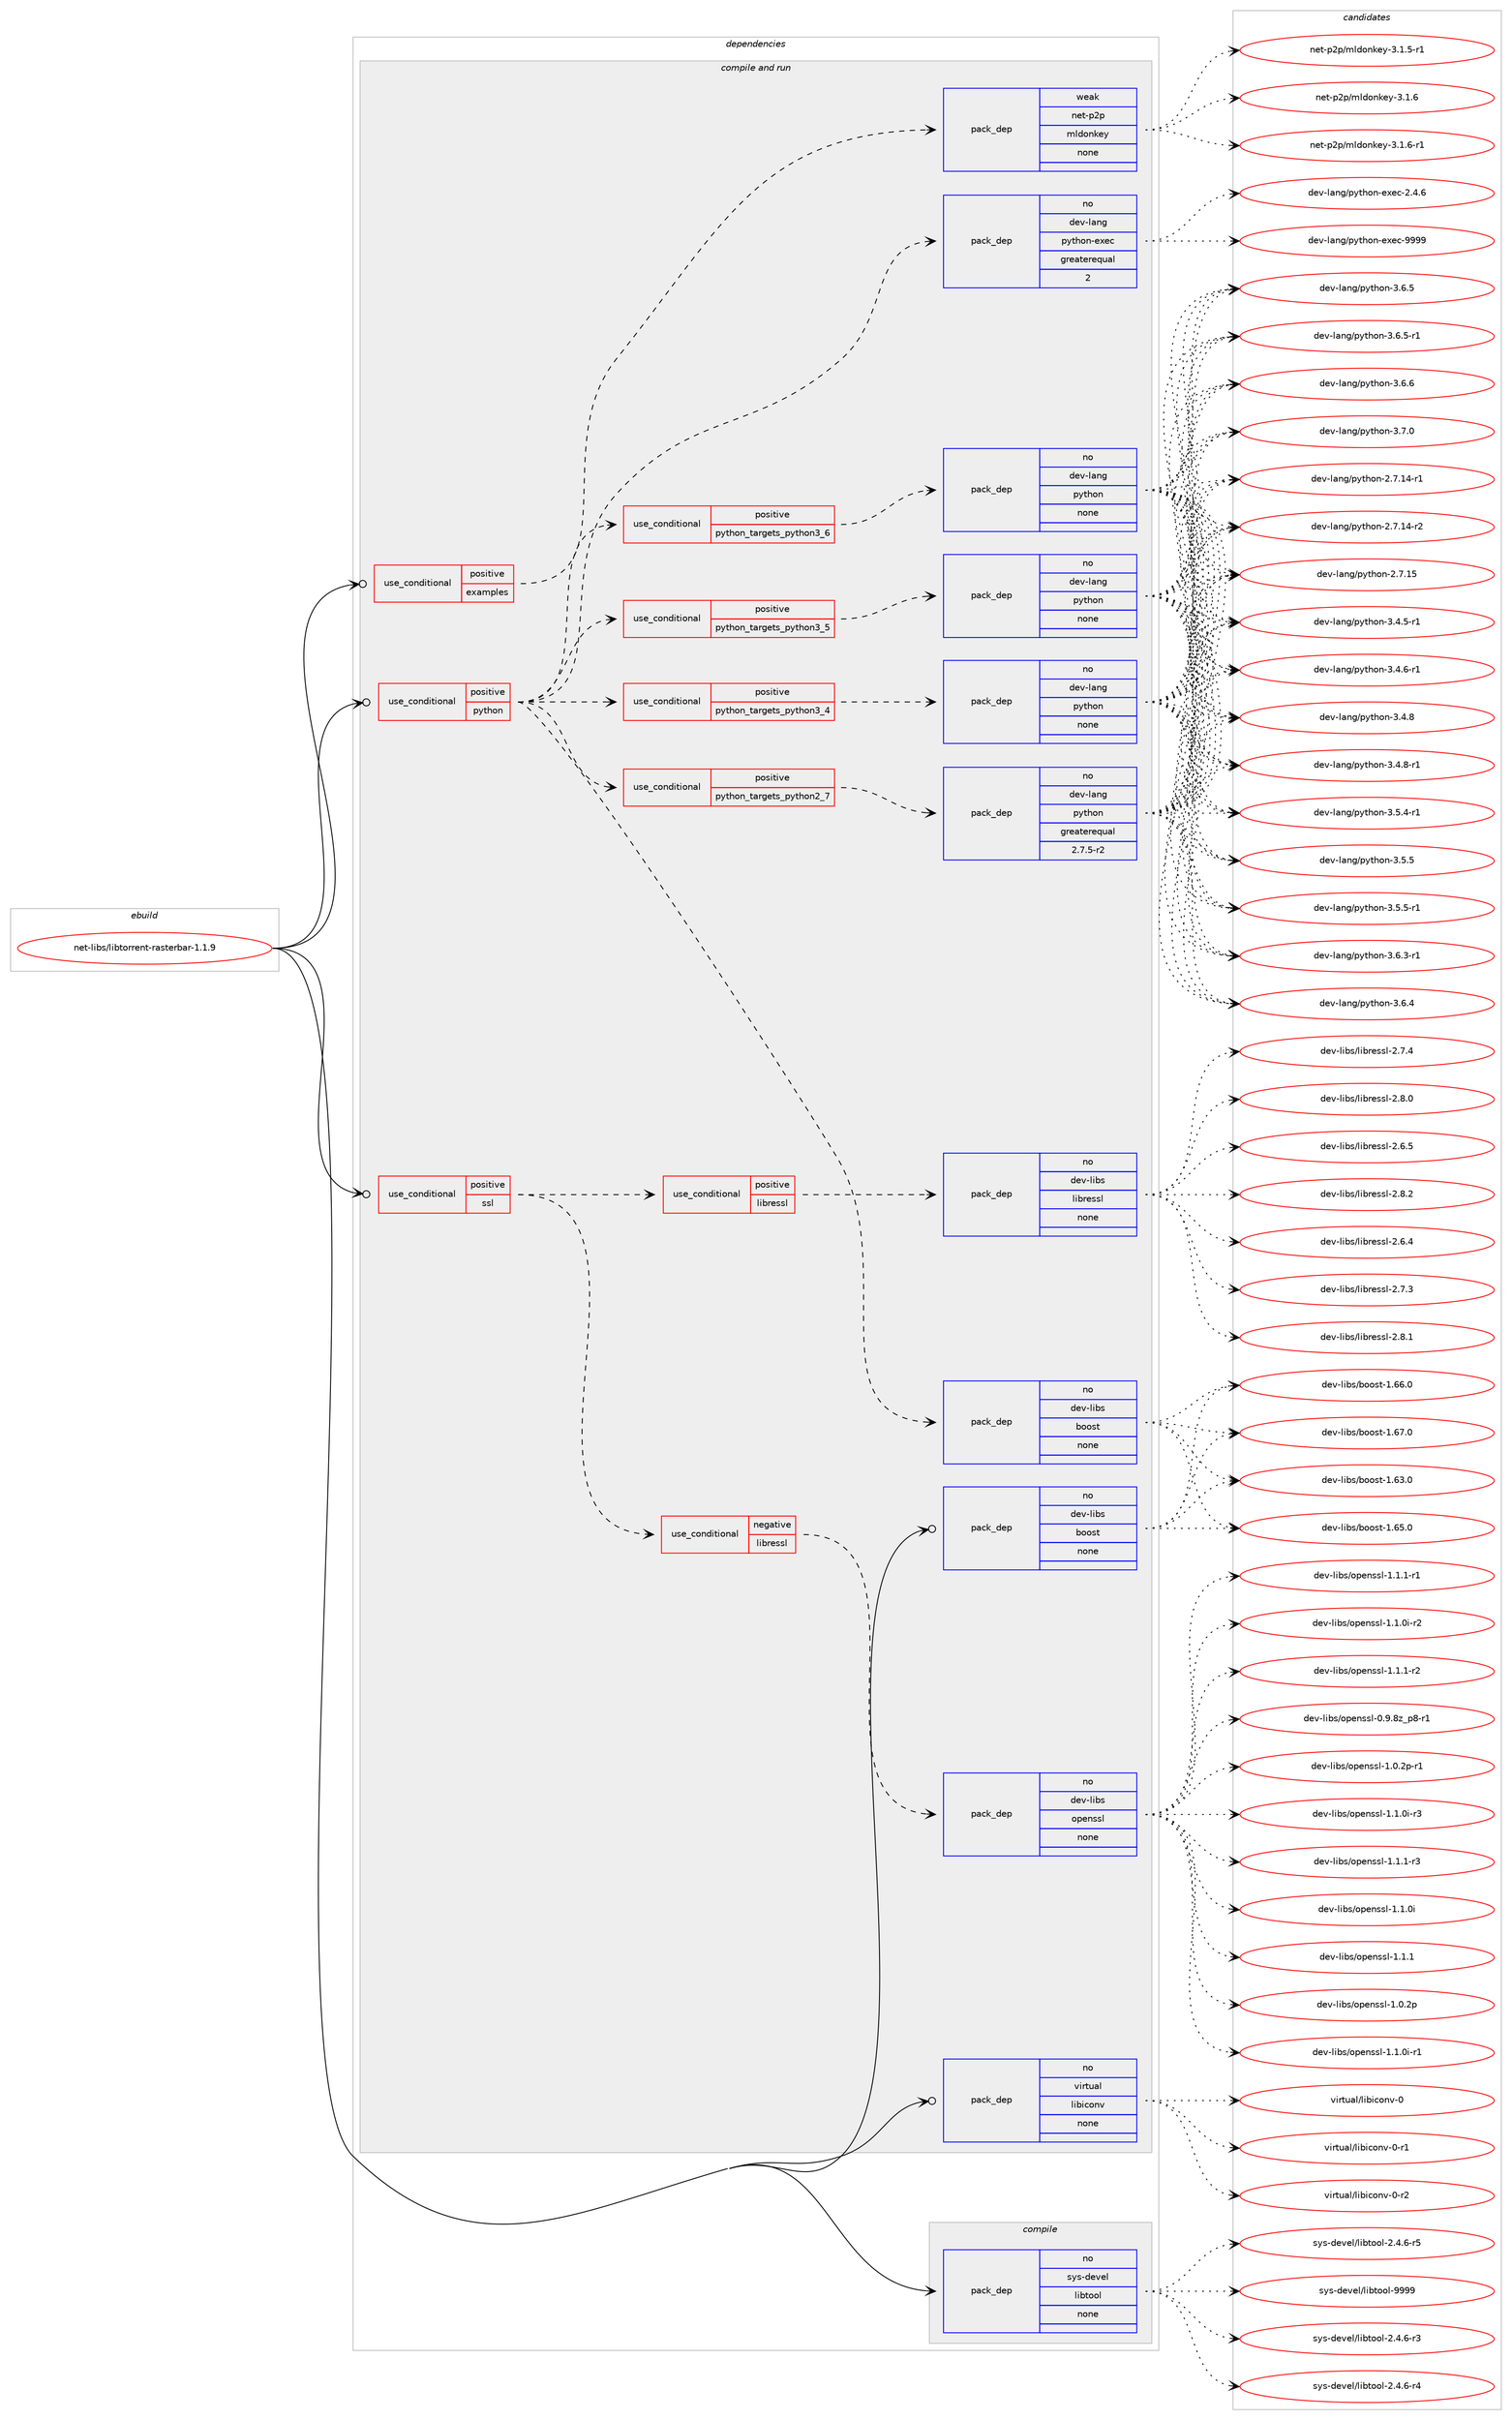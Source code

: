 digraph prolog {

# *************
# Graph options
# *************

newrank=true;
concentrate=true;
compound=true;
graph [rankdir=LR,fontname=Helvetica,fontsize=10,ranksep=1.5];#, ranksep=2.5, nodesep=0.2];
edge  [arrowhead=vee];
node  [fontname=Helvetica,fontsize=10];

# **********
# The ebuild
# **********

subgraph cluster_leftcol {
color=gray;
rank=same;
label=<<i>ebuild</i>>;
id [label="net-libs/libtorrent-rasterbar-1.1.9", color=red, width=4, href="../net-libs/libtorrent-rasterbar-1.1.9.svg"];
}

# ****************
# The dependencies
# ****************

subgraph cluster_midcol {
color=gray;
label=<<i>dependencies</i>>;
subgraph cluster_compile {
fillcolor="#eeeeee";
style=filled;
label=<<i>compile</i>>;
subgraph pack4410 {
dependency5369 [label=<<TABLE BORDER="0" CELLBORDER="1" CELLSPACING="0" CELLPADDING="4" WIDTH="220"><TR><TD ROWSPAN="6" CELLPADDING="30">pack_dep</TD></TR><TR><TD WIDTH="110">no</TD></TR><TR><TD>sys-devel</TD></TR><TR><TD>libtool</TD></TR><TR><TD>none</TD></TR><TR><TD></TD></TR></TABLE>>, shape=none, color=blue];
}
id:e -> dependency5369:w [weight=20,style="solid",arrowhead="vee"];
}
subgraph cluster_compileandrun {
fillcolor="#eeeeee";
style=filled;
label=<<i>compile and run</i>>;
subgraph cond824 {
dependency5370 [label=<<TABLE BORDER="0" CELLBORDER="1" CELLSPACING="0" CELLPADDING="4"><TR><TD ROWSPAN="3" CELLPADDING="10">use_conditional</TD></TR><TR><TD>positive</TD></TR><TR><TD>examples</TD></TR></TABLE>>, shape=none, color=red];
subgraph pack4411 {
dependency5371 [label=<<TABLE BORDER="0" CELLBORDER="1" CELLSPACING="0" CELLPADDING="4" WIDTH="220"><TR><TD ROWSPAN="6" CELLPADDING="30">pack_dep</TD></TR><TR><TD WIDTH="110">weak</TD></TR><TR><TD>net-p2p</TD></TR><TR><TD>mldonkey</TD></TR><TR><TD>none</TD></TR><TR><TD></TD></TR></TABLE>>, shape=none, color=blue];
}
dependency5370:e -> dependency5371:w [weight=20,style="dashed",arrowhead="vee"];
}
id:e -> dependency5370:w [weight=20,style="solid",arrowhead="odotvee"];
subgraph cond825 {
dependency5372 [label=<<TABLE BORDER="0" CELLBORDER="1" CELLSPACING="0" CELLPADDING="4"><TR><TD ROWSPAN="3" CELLPADDING="10">use_conditional</TD></TR><TR><TD>positive</TD></TR><TR><TD>python</TD></TR></TABLE>>, shape=none, color=red];
subgraph cond826 {
dependency5373 [label=<<TABLE BORDER="0" CELLBORDER="1" CELLSPACING="0" CELLPADDING="4"><TR><TD ROWSPAN="3" CELLPADDING="10">use_conditional</TD></TR><TR><TD>positive</TD></TR><TR><TD>python_targets_python2_7</TD></TR></TABLE>>, shape=none, color=red];
subgraph pack4412 {
dependency5374 [label=<<TABLE BORDER="0" CELLBORDER="1" CELLSPACING="0" CELLPADDING="4" WIDTH="220"><TR><TD ROWSPAN="6" CELLPADDING="30">pack_dep</TD></TR><TR><TD WIDTH="110">no</TD></TR><TR><TD>dev-lang</TD></TR><TR><TD>python</TD></TR><TR><TD>greaterequal</TD></TR><TR><TD>2.7.5-r2</TD></TR></TABLE>>, shape=none, color=blue];
}
dependency5373:e -> dependency5374:w [weight=20,style="dashed",arrowhead="vee"];
}
dependency5372:e -> dependency5373:w [weight=20,style="dashed",arrowhead="vee"];
subgraph cond827 {
dependency5375 [label=<<TABLE BORDER="0" CELLBORDER="1" CELLSPACING="0" CELLPADDING="4"><TR><TD ROWSPAN="3" CELLPADDING="10">use_conditional</TD></TR><TR><TD>positive</TD></TR><TR><TD>python_targets_python3_4</TD></TR></TABLE>>, shape=none, color=red];
subgraph pack4413 {
dependency5376 [label=<<TABLE BORDER="0" CELLBORDER="1" CELLSPACING="0" CELLPADDING="4" WIDTH="220"><TR><TD ROWSPAN="6" CELLPADDING="30">pack_dep</TD></TR><TR><TD WIDTH="110">no</TD></TR><TR><TD>dev-lang</TD></TR><TR><TD>python</TD></TR><TR><TD>none</TD></TR><TR><TD></TD></TR></TABLE>>, shape=none, color=blue];
}
dependency5375:e -> dependency5376:w [weight=20,style="dashed",arrowhead="vee"];
}
dependency5372:e -> dependency5375:w [weight=20,style="dashed",arrowhead="vee"];
subgraph cond828 {
dependency5377 [label=<<TABLE BORDER="0" CELLBORDER="1" CELLSPACING="0" CELLPADDING="4"><TR><TD ROWSPAN="3" CELLPADDING="10">use_conditional</TD></TR><TR><TD>positive</TD></TR><TR><TD>python_targets_python3_5</TD></TR></TABLE>>, shape=none, color=red];
subgraph pack4414 {
dependency5378 [label=<<TABLE BORDER="0" CELLBORDER="1" CELLSPACING="0" CELLPADDING="4" WIDTH="220"><TR><TD ROWSPAN="6" CELLPADDING="30">pack_dep</TD></TR><TR><TD WIDTH="110">no</TD></TR><TR><TD>dev-lang</TD></TR><TR><TD>python</TD></TR><TR><TD>none</TD></TR><TR><TD></TD></TR></TABLE>>, shape=none, color=blue];
}
dependency5377:e -> dependency5378:w [weight=20,style="dashed",arrowhead="vee"];
}
dependency5372:e -> dependency5377:w [weight=20,style="dashed",arrowhead="vee"];
subgraph cond829 {
dependency5379 [label=<<TABLE BORDER="0" CELLBORDER="1" CELLSPACING="0" CELLPADDING="4"><TR><TD ROWSPAN="3" CELLPADDING="10">use_conditional</TD></TR><TR><TD>positive</TD></TR><TR><TD>python_targets_python3_6</TD></TR></TABLE>>, shape=none, color=red];
subgraph pack4415 {
dependency5380 [label=<<TABLE BORDER="0" CELLBORDER="1" CELLSPACING="0" CELLPADDING="4" WIDTH="220"><TR><TD ROWSPAN="6" CELLPADDING="30">pack_dep</TD></TR><TR><TD WIDTH="110">no</TD></TR><TR><TD>dev-lang</TD></TR><TR><TD>python</TD></TR><TR><TD>none</TD></TR><TR><TD></TD></TR></TABLE>>, shape=none, color=blue];
}
dependency5379:e -> dependency5380:w [weight=20,style="dashed",arrowhead="vee"];
}
dependency5372:e -> dependency5379:w [weight=20,style="dashed",arrowhead="vee"];
subgraph pack4416 {
dependency5381 [label=<<TABLE BORDER="0" CELLBORDER="1" CELLSPACING="0" CELLPADDING="4" WIDTH="220"><TR><TD ROWSPAN="6" CELLPADDING="30">pack_dep</TD></TR><TR><TD WIDTH="110">no</TD></TR><TR><TD>dev-lang</TD></TR><TR><TD>python-exec</TD></TR><TR><TD>greaterequal</TD></TR><TR><TD>2</TD></TR></TABLE>>, shape=none, color=blue];
}
dependency5372:e -> dependency5381:w [weight=20,style="dashed",arrowhead="vee"];
subgraph pack4417 {
dependency5382 [label=<<TABLE BORDER="0" CELLBORDER="1" CELLSPACING="0" CELLPADDING="4" WIDTH="220"><TR><TD ROWSPAN="6" CELLPADDING="30">pack_dep</TD></TR><TR><TD WIDTH="110">no</TD></TR><TR><TD>dev-libs</TD></TR><TR><TD>boost</TD></TR><TR><TD>none</TD></TR><TR><TD></TD></TR></TABLE>>, shape=none, color=blue];
}
dependency5372:e -> dependency5382:w [weight=20,style="dashed",arrowhead="vee"];
}
id:e -> dependency5372:w [weight=20,style="solid",arrowhead="odotvee"];
subgraph cond830 {
dependency5383 [label=<<TABLE BORDER="0" CELLBORDER="1" CELLSPACING="0" CELLPADDING="4"><TR><TD ROWSPAN="3" CELLPADDING="10">use_conditional</TD></TR><TR><TD>positive</TD></TR><TR><TD>ssl</TD></TR></TABLE>>, shape=none, color=red];
subgraph cond831 {
dependency5384 [label=<<TABLE BORDER="0" CELLBORDER="1" CELLSPACING="0" CELLPADDING="4"><TR><TD ROWSPAN="3" CELLPADDING="10">use_conditional</TD></TR><TR><TD>negative</TD></TR><TR><TD>libressl</TD></TR></TABLE>>, shape=none, color=red];
subgraph pack4418 {
dependency5385 [label=<<TABLE BORDER="0" CELLBORDER="1" CELLSPACING="0" CELLPADDING="4" WIDTH="220"><TR><TD ROWSPAN="6" CELLPADDING="30">pack_dep</TD></TR><TR><TD WIDTH="110">no</TD></TR><TR><TD>dev-libs</TD></TR><TR><TD>openssl</TD></TR><TR><TD>none</TD></TR><TR><TD></TD></TR></TABLE>>, shape=none, color=blue];
}
dependency5384:e -> dependency5385:w [weight=20,style="dashed",arrowhead="vee"];
}
dependency5383:e -> dependency5384:w [weight=20,style="dashed",arrowhead="vee"];
subgraph cond832 {
dependency5386 [label=<<TABLE BORDER="0" CELLBORDER="1" CELLSPACING="0" CELLPADDING="4"><TR><TD ROWSPAN="3" CELLPADDING="10">use_conditional</TD></TR><TR><TD>positive</TD></TR><TR><TD>libressl</TD></TR></TABLE>>, shape=none, color=red];
subgraph pack4419 {
dependency5387 [label=<<TABLE BORDER="0" CELLBORDER="1" CELLSPACING="0" CELLPADDING="4" WIDTH="220"><TR><TD ROWSPAN="6" CELLPADDING="30">pack_dep</TD></TR><TR><TD WIDTH="110">no</TD></TR><TR><TD>dev-libs</TD></TR><TR><TD>libressl</TD></TR><TR><TD>none</TD></TR><TR><TD></TD></TR></TABLE>>, shape=none, color=blue];
}
dependency5386:e -> dependency5387:w [weight=20,style="dashed",arrowhead="vee"];
}
dependency5383:e -> dependency5386:w [weight=20,style="dashed",arrowhead="vee"];
}
id:e -> dependency5383:w [weight=20,style="solid",arrowhead="odotvee"];
subgraph pack4420 {
dependency5388 [label=<<TABLE BORDER="0" CELLBORDER="1" CELLSPACING="0" CELLPADDING="4" WIDTH="220"><TR><TD ROWSPAN="6" CELLPADDING="30">pack_dep</TD></TR><TR><TD WIDTH="110">no</TD></TR><TR><TD>dev-libs</TD></TR><TR><TD>boost</TD></TR><TR><TD>none</TD></TR><TR><TD></TD></TR></TABLE>>, shape=none, color=blue];
}
id:e -> dependency5388:w [weight=20,style="solid",arrowhead="odotvee"];
subgraph pack4421 {
dependency5389 [label=<<TABLE BORDER="0" CELLBORDER="1" CELLSPACING="0" CELLPADDING="4" WIDTH="220"><TR><TD ROWSPAN="6" CELLPADDING="30">pack_dep</TD></TR><TR><TD WIDTH="110">no</TD></TR><TR><TD>virtual</TD></TR><TR><TD>libiconv</TD></TR><TR><TD>none</TD></TR><TR><TD></TD></TR></TABLE>>, shape=none, color=blue];
}
id:e -> dependency5389:w [weight=20,style="solid",arrowhead="odotvee"];
}
subgraph cluster_run {
fillcolor="#eeeeee";
style=filled;
label=<<i>run</i>>;
}
}

# **************
# The candidates
# **************

subgraph cluster_choices {
rank=same;
color=gray;
label=<<i>candidates</i>>;

subgraph choice4410 {
color=black;
nodesep=1;
choice1151211154510010111810110847108105981161111111084550465246544511451 [label="sys-devel/libtool-2.4.6-r3", color=red, width=4,href="../sys-devel/libtool-2.4.6-r3.svg"];
choice1151211154510010111810110847108105981161111111084550465246544511452 [label="sys-devel/libtool-2.4.6-r4", color=red, width=4,href="../sys-devel/libtool-2.4.6-r4.svg"];
choice1151211154510010111810110847108105981161111111084550465246544511453 [label="sys-devel/libtool-2.4.6-r5", color=red, width=4,href="../sys-devel/libtool-2.4.6-r5.svg"];
choice1151211154510010111810110847108105981161111111084557575757 [label="sys-devel/libtool-9999", color=red, width=4,href="../sys-devel/libtool-9999.svg"];
dependency5369:e -> choice1151211154510010111810110847108105981161111111084550465246544511451:w [style=dotted,weight="100"];
dependency5369:e -> choice1151211154510010111810110847108105981161111111084550465246544511452:w [style=dotted,weight="100"];
dependency5369:e -> choice1151211154510010111810110847108105981161111111084550465246544511453:w [style=dotted,weight="100"];
dependency5369:e -> choice1151211154510010111810110847108105981161111111084557575757:w [style=dotted,weight="100"];
}
subgraph choice4411 {
color=black;
nodesep=1;
choice1101011164511250112471091081001111101071011214551464946534511449 [label="net-p2p/mldonkey-3.1.5-r1", color=red, width=4,href="../net-p2p/mldonkey-3.1.5-r1.svg"];
choice110101116451125011247109108100111110107101121455146494654 [label="net-p2p/mldonkey-3.1.6", color=red, width=4,href="../net-p2p/mldonkey-3.1.6.svg"];
choice1101011164511250112471091081001111101071011214551464946544511449 [label="net-p2p/mldonkey-3.1.6-r1", color=red, width=4,href="../net-p2p/mldonkey-3.1.6-r1.svg"];
dependency5371:e -> choice1101011164511250112471091081001111101071011214551464946534511449:w [style=dotted,weight="100"];
dependency5371:e -> choice110101116451125011247109108100111110107101121455146494654:w [style=dotted,weight="100"];
dependency5371:e -> choice1101011164511250112471091081001111101071011214551464946544511449:w [style=dotted,weight="100"];
}
subgraph choice4412 {
color=black;
nodesep=1;
choice100101118451089711010347112121116104111110455046554649524511449 [label="dev-lang/python-2.7.14-r1", color=red, width=4,href="../dev-lang/python-2.7.14-r1.svg"];
choice100101118451089711010347112121116104111110455046554649524511450 [label="dev-lang/python-2.7.14-r2", color=red, width=4,href="../dev-lang/python-2.7.14-r2.svg"];
choice10010111845108971101034711212111610411111045504655464953 [label="dev-lang/python-2.7.15", color=red, width=4,href="../dev-lang/python-2.7.15.svg"];
choice1001011184510897110103471121211161041111104551465246534511449 [label="dev-lang/python-3.4.5-r1", color=red, width=4,href="../dev-lang/python-3.4.5-r1.svg"];
choice1001011184510897110103471121211161041111104551465246544511449 [label="dev-lang/python-3.4.6-r1", color=red, width=4,href="../dev-lang/python-3.4.6-r1.svg"];
choice100101118451089711010347112121116104111110455146524656 [label="dev-lang/python-3.4.8", color=red, width=4,href="../dev-lang/python-3.4.8.svg"];
choice1001011184510897110103471121211161041111104551465246564511449 [label="dev-lang/python-3.4.8-r1", color=red, width=4,href="../dev-lang/python-3.4.8-r1.svg"];
choice1001011184510897110103471121211161041111104551465346524511449 [label="dev-lang/python-3.5.4-r1", color=red, width=4,href="../dev-lang/python-3.5.4-r1.svg"];
choice100101118451089711010347112121116104111110455146534653 [label="dev-lang/python-3.5.5", color=red, width=4,href="../dev-lang/python-3.5.5.svg"];
choice1001011184510897110103471121211161041111104551465346534511449 [label="dev-lang/python-3.5.5-r1", color=red, width=4,href="../dev-lang/python-3.5.5-r1.svg"];
choice1001011184510897110103471121211161041111104551465446514511449 [label="dev-lang/python-3.6.3-r1", color=red, width=4,href="../dev-lang/python-3.6.3-r1.svg"];
choice100101118451089711010347112121116104111110455146544652 [label="dev-lang/python-3.6.4", color=red, width=4,href="../dev-lang/python-3.6.4.svg"];
choice100101118451089711010347112121116104111110455146544653 [label="dev-lang/python-3.6.5", color=red, width=4,href="../dev-lang/python-3.6.5.svg"];
choice1001011184510897110103471121211161041111104551465446534511449 [label="dev-lang/python-3.6.5-r1", color=red, width=4,href="../dev-lang/python-3.6.5-r1.svg"];
choice100101118451089711010347112121116104111110455146544654 [label="dev-lang/python-3.6.6", color=red, width=4,href="../dev-lang/python-3.6.6.svg"];
choice100101118451089711010347112121116104111110455146554648 [label="dev-lang/python-3.7.0", color=red, width=4,href="../dev-lang/python-3.7.0.svg"];
dependency5374:e -> choice100101118451089711010347112121116104111110455046554649524511449:w [style=dotted,weight="100"];
dependency5374:e -> choice100101118451089711010347112121116104111110455046554649524511450:w [style=dotted,weight="100"];
dependency5374:e -> choice10010111845108971101034711212111610411111045504655464953:w [style=dotted,weight="100"];
dependency5374:e -> choice1001011184510897110103471121211161041111104551465246534511449:w [style=dotted,weight="100"];
dependency5374:e -> choice1001011184510897110103471121211161041111104551465246544511449:w [style=dotted,weight="100"];
dependency5374:e -> choice100101118451089711010347112121116104111110455146524656:w [style=dotted,weight="100"];
dependency5374:e -> choice1001011184510897110103471121211161041111104551465246564511449:w [style=dotted,weight="100"];
dependency5374:e -> choice1001011184510897110103471121211161041111104551465346524511449:w [style=dotted,weight="100"];
dependency5374:e -> choice100101118451089711010347112121116104111110455146534653:w [style=dotted,weight="100"];
dependency5374:e -> choice1001011184510897110103471121211161041111104551465346534511449:w [style=dotted,weight="100"];
dependency5374:e -> choice1001011184510897110103471121211161041111104551465446514511449:w [style=dotted,weight="100"];
dependency5374:e -> choice100101118451089711010347112121116104111110455146544652:w [style=dotted,weight="100"];
dependency5374:e -> choice100101118451089711010347112121116104111110455146544653:w [style=dotted,weight="100"];
dependency5374:e -> choice1001011184510897110103471121211161041111104551465446534511449:w [style=dotted,weight="100"];
dependency5374:e -> choice100101118451089711010347112121116104111110455146544654:w [style=dotted,weight="100"];
dependency5374:e -> choice100101118451089711010347112121116104111110455146554648:w [style=dotted,weight="100"];
}
subgraph choice4413 {
color=black;
nodesep=1;
choice100101118451089711010347112121116104111110455046554649524511449 [label="dev-lang/python-2.7.14-r1", color=red, width=4,href="../dev-lang/python-2.7.14-r1.svg"];
choice100101118451089711010347112121116104111110455046554649524511450 [label="dev-lang/python-2.7.14-r2", color=red, width=4,href="../dev-lang/python-2.7.14-r2.svg"];
choice10010111845108971101034711212111610411111045504655464953 [label="dev-lang/python-2.7.15", color=red, width=4,href="../dev-lang/python-2.7.15.svg"];
choice1001011184510897110103471121211161041111104551465246534511449 [label="dev-lang/python-3.4.5-r1", color=red, width=4,href="../dev-lang/python-3.4.5-r1.svg"];
choice1001011184510897110103471121211161041111104551465246544511449 [label="dev-lang/python-3.4.6-r1", color=red, width=4,href="../dev-lang/python-3.4.6-r1.svg"];
choice100101118451089711010347112121116104111110455146524656 [label="dev-lang/python-3.4.8", color=red, width=4,href="../dev-lang/python-3.4.8.svg"];
choice1001011184510897110103471121211161041111104551465246564511449 [label="dev-lang/python-3.4.8-r1", color=red, width=4,href="../dev-lang/python-3.4.8-r1.svg"];
choice1001011184510897110103471121211161041111104551465346524511449 [label="dev-lang/python-3.5.4-r1", color=red, width=4,href="../dev-lang/python-3.5.4-r1.svg"];
choice100101118451089711010347112121116104111110455146534653 [label="dev-lang/python-3.5.5", color=red, width=4,href="../dev-lang/python-3.5.5.svg"];
choice1001011184510897110103471121211161041111104551465346534511449 [label="dev-lang/python-3.5.5-r1", color=red, width=4,href="../dev-lang/python-3.5.5-r1.svg"];
choice1001011184510897110103471121211161041111104551465446514511449 [label="dev-lang/python-3.6.3-r1", color=red, width=4,href="../dev-lang/python-3.6.3-r1.svg"];
choice100101118451089711010347112121116104111110455146544652 [label="dev-lang/python-3.6.4", color=red, width=4,href="../dev-lang/python-3.6.4.svg"];
choice100101118451089711010347112121116104111110455146544653 [label="dev-lang/python-3.6.5", color=red, width=4,href="../dev-lang/python-3.6.5.svg"];
choice1001011184510897110103471121211161041111104551465446534511449 [label="dev-lang/python-3.6.5-r1", color=red, width=4,href="../dev-lang/python-3.6.5-r1.svg"];
choice100101118451089711010347112121116104111110455146544654 [label="dev-lang/python-3.6.6", color=red, width=4,href="../dev-lang/python-3.6.6.svg"];
choice100101118451089711010347112121116104111110455146554648 [label="dev-lang/python-3.7.0", color=red, width=4,href="../dev-lang/python-3.7.0.svg"];
dependency5376:e -> choice100101118451089711010347112121116104111110455046554649524511449:w [style=dotted,weight="100"];
dependency5376:e -> choice100101118451089711010347112121116104111110455046554649524511450:w [style=dotted,weight="100"];
dependency5376:e -> choice10010111845108971101034711212111610411111045504655464953:w [style=dotted,weight="100"];
dependency5376:e -> choice1001011184510897110103471121211161041111104551465246534511449:w [style=dotted,weight="100"];
dependency5376:e -> choice1001011184510897110103471121211161041111104551465246544511449:w [style=dotted,weight="100"];
dependency5376:e -> choice100101118451089711010347112121116104111110455146524656:w [style=dotted,weight="100"];
dependency5376:e -> choice1001011184510897110103471121211161041111104551465246564511449:w [style=dotted,weight="100"];
dependency5376:e -> choice1001011184510897110103471121211161041111104551465346524511449:w [style=dotted,weight="100"];
dependency5376:e -> choice100101118451089711010347112121116104111110455146534653:w [style=dotted,weight="100"];
dependency5376:e -> choice1001011184510897110103471121211161041111104551465346534511449:w [style=dotted,weight="100"];
dependency5376:e -> choice1001011184510897110103471121211161041111104551465446514511449:w [style=dotted,weight="100"];
dependency5376:e -> choice100101118451089711010347112121116104111110455146544652:w [style=dotted,weight="100"];
dependency5376:e -> choice100101118451089711010347112121116104111110455146544653:w [style=dotted,weight="100"];
dependency5376:e -> choice1001011184510897110103471121211161041111104551465446534511449:w [style=dotted,weight="100"];
dependency5376:e -> choice100101118451089711010347112121116104111110455146544654:w [style=dotted,weight="100"];
dependency5376:e -> choice100101118451089711010347112121116104111110455146554648:w [style=dotted,weight="100"];
}
subgraph choice4414 {
color=black;
nodesep=1;
choice100101118451089711010347112121116104111110455046554649524511449 [label="dev-lang/python-2.7.14-r1", color=red, width=4,href="../dev-lang/python-2.7.14-r1.svg"];
choice100101118451089711010347112121116104111110455046554649524511450 [label="dev-lang/python-2.7.14-r2", color=red, width=4,href="../dev-lang/python-2.7.14-r2.svg"];
choice10010111845108971101034711212111610411111045504655464953 [label="dev-lang/python-2.7.15", color=red, width=4,href="../dev-lang/python-2.7.15.svg"];
choice1001011184510897110103471121211161041111104551465246534511449 [label="dev-lang/python-3.4.5-r1", color=red, width=4,href="../dev-lang/python-3.4.5-r1.svg"];
choice1001011184510897110103471121211161041111104551465246544511449 [label="dev-lang/python-3.4.6-r1", color=red, width=4,href="../dev-lang/python-3.4.6-r1.svg"];
choice100101118451089711010347112121116104111110455146524656 [label="dev-lang/python-3.4.8", color=red, width=4,href="../dev-lang/python-3.4.8.svg"];
choice1001011184510897110103471121211161041111104551465246564511449 [label="dev-lang/python-3.4.8-r1", color=red, width=4,href="../dev-lang/python-3.4.8-r1.svg"];
choice1001011184510897110103471121211161041111104551465346524511449 [label="dev-lang/python-3.5.4-r1", color=red, width=4,href="../dev-lang/python-3.5.4-r1.svg"];
choice100101118451089711010347112121116104111110455146534653 [label="dev-lang/python-3.5.5", color=red, width=4,href="../dev-lang/python-3.5.5.svg"];
choice1001011184510897110103471121211161041111104551465346534511449 [label="dev-lang/python-3.5.5-r1", color=red, width=4,href="../dev-lang/python-3.5.5-r1.svg"];
choice1001011184510897110103471121211161041111104551465446514511449 [label="dev-lang/python-3.6.3-r1", color=red, width=4,href="../dev-lang/python-3.6.3-r1.svg"];
choice100101118451089711010347112121116104111110455146544652 [label="dev-lang/python-3.6.4", color=red, width=4,href="../dev-lang/python-3.6.4.svg"];
choice100101118451089711010347112121116104111110455146544653 [label="dev-lang/python-3.6.5", color=red, width=4,href="../dev-lang/python-3.6.5.svg"];
choice1001011184510897110103471121211161041111104551465446534511449 [label="dev-lang/python-3.6.5-r1", color=red, width=4,href="../dev-lang/python-3.6.5-r1.svg"];
choice100101118451089711010347112121116104111110455146544654 [label="dev-lang/python-3.6.6", color=red, width=4,href="../dev-lang/python-3.6.6.svg"];
choice100101118451089711010347112121116104111110455146554648 [label="dev-lang/python-3.7.0", color=red, width=4,href="../dev-lang/python-3.7.0.svg"];
dependency5378:e -> choice100101118451089711010347112121116104111110455046554649524511449:w [style=dotted,weight="100"];
dependency5378:e -> choice100101118451089711010347112121116104111110455046554649524511450:w [style=dotted,weight="100"];
dependency5378:e -> choice10010111845108971101034711212111610411111045504655464953:w [style=dotted,weight="100"];
dependency5378:e -> choice1001011184510897110103471121211161041111104551465246534511449:w [style=dotted,weight="100"];
dependency5378:e -> choice1001011184510897110103471121211161041111104551465246544511449:w [style=dotted,weight="100"];
dependency5378:e -> choice100101118451089711010347112121116104111110455146524656:w [style=dotted,weight="100"];
dependency5378:e -> choice1001011184510897110103471121211161041111104551465246564511449:w [style=dotted,weight="100"];
dependency5378:e -> choice1001011184510897110103471121211161041111104551465346524511449:w [style=dotted,weight="100"];
dependency5378:e -> choice100101118451089711010347112121116104111110455146534653:w [style=dotted,weight="100"];
dependency5378:e -> choice1001011184510897110103471121211161041111104551465346534511449:w [style=dotted,weight="100"];
dependency5378:e -> choice1001011184510897110103471121211161041111104551465446514511449:w [style=dotted,weight="100"];
dependency5378:e -> choice100101118451089711010347112121116104111110455146544652:w [style=dotted,weight="100"];
dependency5378:e -> choice100101118451089711010347112121116104111110455146544653:w [style=dotted,weight="100"];
dependency5378:e -> choice1001011184510897110103471121211161041111104551465446534511449:w [style=dotted,weight="100"];
dependency5378:e -> choice100101118451089711010347112121116104111110455146544654:w [style=dotted,weight="100"];
dependency5378:e -> choice100101118451089711010347112121116104111110455146554648:w [style=dotted,weight="100"];
}
subgraph choice4415 {
color=black;
nodesep=1;
choice100101118451089711010347112121116104111110455046554649524511449 [label="dev-lang/python-2.7.14-r1", color=red, width=4,href="../dev-lang/python-2.7.14-r1.svg"];
choice100101118451089711010347112121116104111110455046554649524511450 [label="dev-lang/python-2.7.14-r2", color=red, width=4,href="../dev-lang/python-2.7.14-r2.svg"];
choice10010111845108971101034711212111610411111045504655464953 [label="dev-lang/python-2.7.15", color=red, width=4,href="../dev-lang/python-2.7.15.svg"];
choice1001011184510897110103471121211161041111104551465246534511449 [label="dev-lang/python-3.4.5-r1", color=red, width=4,href="../dev-lang/python-3.4.5-r1.svg"];
choice1001011184510897110103471121211161041111104551465246544511449 [label="dev-lang/python-3.4.6-r1", color=red, width=4,href="../dev-lang/python-3.4.6-r1.svg"];
choice100101118451089711010347112121116104111110455146524656 [label="dev-lang/python-3.4.8", color=red, width=4,href="../dev-lang/python-3.4.8.svg"];
choice1001011184510897110103471121211161041111104551465246564511449 [label="dev-lang/python-3.4.8-r1", color=red, width=4,href="../dev-lang/python-3.4.8-r1.svg"];
choice1001011184510897110103471121211161041111104551465346524511449 [label="dev-lang/python-3.5.4-r1", color=red, width=4,href="../dev-lang/python-3.5.4-r1.svg"];
choice100101118451089711010347112121116104111110455146534653 [label="dev-lang/python-3.5.5", color=red, width=4,href="../dev-lang/python-3.5.5.svg"];
choice1001011184510897110103471121211161041111104551465346534511449 [label="dev-lang/python-3.5.5-r1", color=red, width=4,href="../dev-lang/python-3.5.5-r1.svg"];
choice1001011184510897110103471121211161041111104551465446514511449 [label="dev-lang/python-3.6.3-r1", color=red, width=4,href="../dev-lang/python-3.6.3-r1.svg"];
choice100101118451089711010347112121116104111110455146544652 [label="dev-lang/python-3.6.4", color=red, width=4,href="../dev-lang/python-3.6.4.svg"];
choice100101118451089711010347112121116104111110455146544653 [label="dev-lang/python-3.6.5", color=red, width=4,href="../dev-lang/python-3.6.5.svg"];
choice1001011184510897110103471121211161041111104551465446534511449 [label="dev-lang/python-3.6.5-r1", color=red, width=4,href="../dev-lang/python-3.6.5-r1.svg"];
choice100101118451089711010347112121116104111110455146544654 [label="dev-lang/python-3.6.6", color=red, width=4,href="../dev-lang/python-3.6.6.svg"];
choice100101118451089711010347112121116104111110455146554648 [label="dev-lang/python-3.7.0", color=red, width=4,href="../dev-lang/python-3.7.0.svg"];
dependency5380:e -> choice100101118451089711010347112121116104111110455046554649524511449:w [style=dotted,weight="100"];
dependency5380:e -> choice100101118451089711010347112121116104111110455046554649524511450:w [style=dotted,weight="100"];
dependency5380:e -> choice10010111845108971101034711212111610411111045504655464953:w [style=dotted,weight="100"];
dependency5380:e -> choice1001011184510897110103471121211161041111104551465246534511449:w [style=dotted,weight="100"];
dependency5380:e -> choice1001011184510897110103471121211161041111104551465246544511449:w [style=dotted,weight="100"];
dependency5380:e -> choice100101118451089711010347112121116104111110455146524656:w [style=dotted,weight="100"];
dependency5380:e -> choice1001011184510897110103471121211161041111104551465246564511449:w [style=dotted,weight="100"];
dependency5380:e -> choice1001011184510897110103471121211161041111104551465346524511449:w [style=dotted,weight="100"];
dependency5380:e -> choice100101118451089711010347112121116104111110455146534653:w [style=dotted,weight="100"];
dependency5380:e -> choice1001011184510897110103471121211161041111104551465346534511449:w [style=dotted,weight="100"];
dependency5380:e -> choice1001011184510897110103471121211161041111104551465446514511449:w [style=dotted,weight="100"];
dependency5380:e -> choice100101118451089711010347112121116104111110455146544652:w [style=dotted,weight="100"];
dependency5380:e -> choice100101118451089711010347112121116104111110455146544653:w [style=dotted,weight="100"];
dependency5380:e -> choice1001011184510897110103471121211161041111104551465446534511449:w [style=dotted,weight="100"];
dependency5380:e -> choice100101118451089711010347112121116104111110455146544654:w [style=dotted,weight="100"];
dependency5380:e -> choice100101118451089711010347112121116104111110455146554648:w [style=dotted,weight="100"];
}
subgraph choice4416 {
color=black;
nodesep=1;
choice1001011184510897110103471121211161041111104510112010199455046524654 [label="dev-lang/python-exec-2.4.6", color=red, width=4,href="../dev-lang/python-exec-2.4.6.svg"];
choice10010111845108971101034711212111610411111045101120101994557575757 [label="dev-lang/python-exec-9999", color=red, width=4,href="../dev-lang/python-exec-9999.svg"];
dependency5381:e -> choice1001011184510897110103471121211161041111104510112010199455046524654:w [style=dotted,weight="100"];
dependency5381:e -> choice10010111845108971101034711212111610411111045101120101994557575757:w [style=dotted,weight="100"];
}
subgraph choice4417 {
color=black;
nodesep=1;
choice1001011184510810598115479811111111511645494654514648 [label="dev-libs/boost-1.63.0", color=red, width=4,href="../dev-libs/boost-1.63.0.svg"];
choice1001011184510810598115479811111111511645494654534648 [label="dev-libs/boost-1.65.0", color=red, width=4,href="../dev-libs/boost-1.65.0.svg"];
choice1001011184510810598115479811111111511645494654544648 [label="dev-libs/boost-1.66.0", color=red, width=4,href="../dev-libs/boost-1.66.0.svg"];
choice1001011184510810598115479811111111511645494654554648 [label="dev-libs/boost-1.67.0", color=red, width=4,href="../dev-libs/boost-1.67.0.svg"];
dependency5382:e -> choice1001011184510810598115479811111111511645494654514648:w [style=dotted,weight="100"];
dependency5382:e -> choice1001011184510810598115479811111111511645494654534648:w [style=dotted,weight="100"];
dependency5382:e -> choice1001011184510810598115479811111111511645494654544648:w [style=dotted,weight="100"];
dependency5382:e -> choice1001011184510810598115479811111111511645494654554648:w [style=dotted,weight="100"];
}
subgraph choice4418 {
color=black;
nodesep=1;
choice100101118451081059811547111112101110115115108454946494648105 [label="dev-libs/openssl-1.1.0i", color=red, width=4,href="../dev-libs/openssl-1.1.0i.svg"];
choice100101118451081059811547111112101110115115108454946494649 [label="dev-libs/openssl-1.1.1", color=red, width=4,href="../dev-libs/openssl-1.1.1.svg"];
choice100101118451081059811547111112101110115115108454946484650112 [label="dev-libs/openssl-1.0.2p", color=red, width=4,href="../dev-libs/openssl-1.0.2p.svg"];
choice1001011184510810598115471111121011101151151084549464946481054511449 [label="dev-libs/openssl-1.1.0i-r1", color=red, width=4,href="../dev-libs/openssl-1.1.0i-r1.svg"];
choice1001011184510810598115471111121011101151151084549464946494511449 [label="dev-libs/openssl-1.1.1-r1", color=red, width=4,href="../dev-libs/openssl-1.1.1-r1.svg"];
choice1001011184510810598115471111121011101151151084549464946481054511450 [label="dev-libs/openssl-1.1.0i-r2", color=red, width=4,href="../dev-libs/openssl-1.1.0i-r2.svg"];
choice1001011184510810598115471111121011101151151084549464946494511450 [label="dev-libs/openssl-1.1.1-r2", color=red, width=4,href="../dev-libs/openssl-1.1.1-r2.svg"];
choice10010111845108105981154711111210111011511510845484657465612295112564511449 [label="dev-libs/openssl-0.9.8z_p8-r1", color=red, width=4,href="../dev-libs/openssl-0.9.8z_p8-r1.svg"];
choice1001011184510810598115471111121011101151151084549464846501124511449 [label="dev-libs/openssl-1.0.2p-r1", color=red, width=4,href="../dev-libs/openssl-1.0.2p-r1.svg"];
choice1001011184510810598115471111121011101151151084549464946481054511451 [label="dev-libs/openssl-1.1.0i-r3", color=red, width=4,href="../dev-libs/openssl-1.1.0i-r3.svg"];
choice1001011184510810598115471111121011101151151084549464946494511451 [label="dev-libs/openssl-1.1.1-r3", color=red, width=4,href="../dev-libs/openssl-1.1.1-r3.svg"];
dependency5385:e -> choice100101118451081059811547111112101110115115108454946494648105:w [style=dotted,weight="100"];
dependency5385:e -> choice100101118451081059811547111112101110115115108454946494649:w [style=dotted,weight="100"];
dependency5385:e -> choice100101118451081059811547111112101110115115108454946484650112:w [style=dotted,weight="100"];
dependency5385:e -> choice1001011184510810598115471111121011101151151084549464946481054511449:w [style=dotted,weight="100"];
dependency5385:e -> choice1001011184510810598115471111121011101151151084549464946494511449:w [style=dotted,weight="100"];
dependency5385:e -> choice1001011184510810598115471111121011101151151084549464946481054511450:w [style=dotted,weight="100"];
dependency5385:e -> choice1001011184510810598115471111121011101151151084549464946494511450:w [style=dotted,weight="100"];
dependency5385:e -> choice10010111845108105981154711111210111011511510845484657465612295112564511449:w [style=dotted,weight="100"];
dependency5385:e -> choice1001011184510810598115471111121011101151151084549464846501124511449:w [style=dotted,weight="100"];
dependency5385:e -> choice1001011184510810598115471111121011101151151084549464946481054511451:w [style=dotted,weight="100"];
dependency5385:e -> choice1001011184510810598115471111121011101151151084549464946494511451:w [style=dotted,weight="100"];
}
subgraph choice4419 {
color=black;
nodesep=1;
choice10010111845108105981154710810598114101115115108455046544652 [label="dev-libs/libressl-2.6.4", color=red, width=4,href="../dev-libs/libressl-2.6.4.svg"];
choice10010111845108105981154710810598114101115115108455046544653 [label="dev-libs/libressl-2.6.5", color=red, width=4,href="../dev-libs/libressl-2.6.5.svg"];
choice10010111845108105981154710810598114101115115108455046554651 [label="dev-libs/libressl-2.7.3", color=red, width=4,href="../dev-libs/libressl-2.7.3.svg"];
choice10010111845108105981154710810598114101115115108455046554652 [label="dev-libs/libressl-2.7.4", color=red, width=4,href="../dev-libs/libressl-2.7.4.svg"];
choice10010111845108105981154710810598114101115115108455046564648 [label="dev-libs/libressl-2.8.0", color=red, width=4,href="../dev-libs/libressl-2.8.0.svg"];
choice10010111845108105981154710810598114101115115108455046564649 [label="dev-libs/libressl-2.8.1", color=red, width=4,href="../dev-libs/libressl-2.8.1.svg"];
choice10010111845108105981154710810598114101115115108455046564650 [label="dev-libs/libressl-2.8.2", color=red, width=4,href="../dev-libs/libressl-2.8.2.svg"];
dependency5387:e -> choice10010111845108105981154710810598114101115115108455046544652:w [style=dotted,weight="100"];
dependency5387:e -> choice10010111845108105981154710810598114101115115108455046544653:w [style=dotted,weight="100"];
dependency5387:e -> choice10010111845108105981154710810598114101115115108455046554651:w [style=dotted,weight="100"];
dependency5387:e -> choice10010111845108105981154710810598114101115115108455046554652:w [style=dotted,weight="100"];
dependency5387:e -> choice10010111845108105981154710810598114101115115108455046564648:w [style=dotted,weight="100"];
dependency5387:e -> choice10010111845108105981154710810598114101115115108455046564649:w [style=dotted,weight="100"];
dependency5387:e -> choice10010111845108105981154710810598114101115115108455046564650:w [style=dotted,weight="100"];
}
subgraph choice4420 {
color=black;
nodesep=1;
choice1001011184510810598115479811111111511645494654514648 [label="dev-libs/boost-1.63.0", color=red, width=4,href="../dev-libs/boost-1.63.0.svg"];
choice1001011184510810598115479811111111511645494654534648 [label="dev-libs/boost-1.65.0", color=red, width=4,href="../dev-libs/boost-1.65.0.svg"];
choice1001011184510810598115479811111111511645494654544648 [label="dev-libs/boost-1.66.0", color=red, width=4,href="../dev-libs/boost-1.66.0.svg"];
choice1001011184510810598115479811111111511645494654554648 [label="dev-libs/boost-1.67.0", color=red, width=4,href="../dev-libs/boost-1.67.0.svg"];
dependency5388:e -> choice1001011184510810598115479811111111511645494654514648:w [style=dotted,weight="100"];
dependency5388:e -> choice1001011184510810598115479811111111511645494654534648:w [style=dotted,weight="100"];
dependency5388:e -> choice1001011184510810598115479811111111511645494654544648:w [style=dotted,weight="100"];
dependency5388:e -> choice1001011184510810598115479811111111511645494654554648:w [style=dotted,weight="100"];
}
subgraph choice4421 {
color=black;
nodesep=1;
choice118105114116117971084710810598105991111101184548 [label="virtual/libiconv-0", color=red, width=4,href="../virtual/libiconv-0.svg"];
choice1181051141161179710847108105981059911111011845484511449 [label="virtual/libiconv-0-r1", color=red, width=4,href="../virtual/libiconv-0-r1.svg"];
choice1181051141161179710847108105981059911111011845484511450 [label="virtual/libiconv-0-r2", color=red, width=4,href="../virtual/libiconv-0-r2.svg"];
dependency5389:e -> choice118105114116117971084710810598105991111101184548:w [style=dotted,weight="100"];
dependency5389:e -> choice1181051141161179710847108105981059911111011845484511449:w [style=dotted,weight="100"];
dependency5389:e -> choice1181051141161179710847108105981059911111011845484511450:w [style=dotted,weight="100"];
}
}

}
